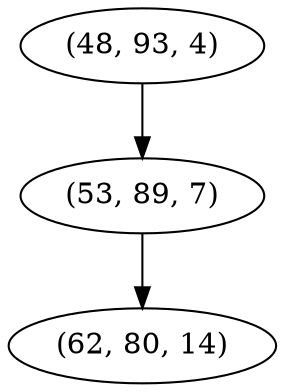digraph tree {
    "(48, 93, 4)";
    "(53, 89, 7)";
    "(62, 80, 14)";
    "(48, 93, 4)" -> "(53, 89, 7)";
    "(53, 89, 7)" -> "(62, 80, 14)";
}
